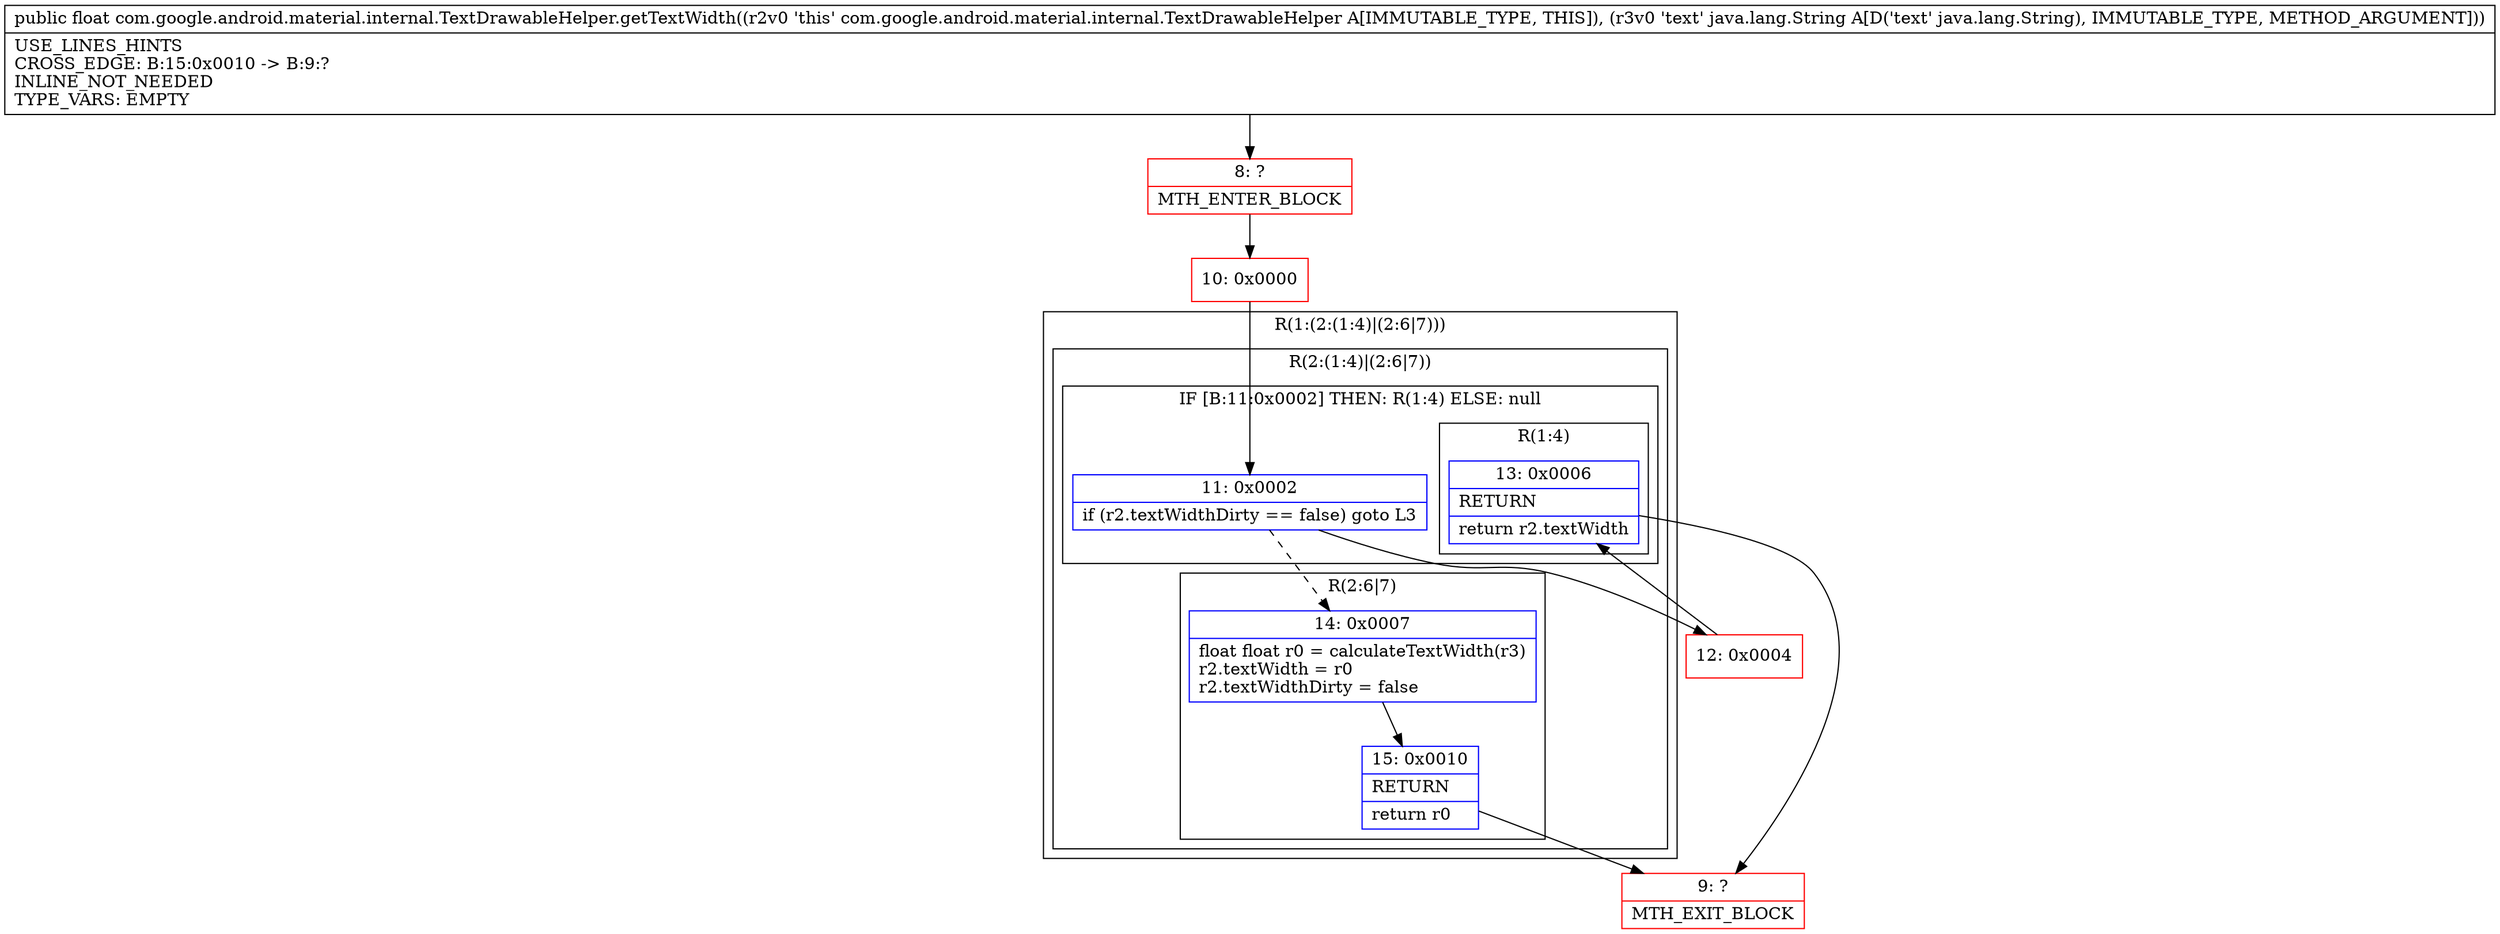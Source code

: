digraph "CFG forcom.google.android.material.internal.TextDrawableHelper.getTextWidth(Ljava\/lang\/String;)F" {
subgraph cluster_Region_405483737 {
label = "R(1:(2:(1:4)|(2:6|7)))";
node [shape=record,color=blue];
subgraph cluster_Region_1436019957 {
label = "R(2:(1:4)|(2:6|7))";
node [shape=record,color=blue];
subgraph cluster_IfRegion_1309753461 {
label = "IF [B:11:0x0002] THEN: R(1:4) ELSE: null";
node [shape=record,color=blue];
Node_11 [shape=record,label="{11\:\ 0x0002|if (r2.textWidthDirty == false) goto L3\l}"];
subgraph cluster_Region_1170289187 {
label = "R(1:4)";
node [shape=record,color=blue];
Node_13 [shape=record,label="{13\:\ 0x0006|RETURN\l|return r2.textWidth\l}"];
}
}
subgraph cluster_Region_2038720887 {
label = "R(2:6|7)";
node [shape=record,color=blue];
Node_14 [shape=record,label="{14\:\ 0x0007|float float r0 = calculateTextWidth(r3)\lr2.textWidth = r0\lr2.textWidthDirty = false\l}"];
Node_15 [shape=record,label="{15\:\ 0x0010|RETURN\l|return r0\l}"];
}
}
}
Node_8 [shape=record,color=red,label="{8\:\ ?|MTH_ENTER_BLOCK\l}"];
Node_10 [shape=record,color=red,label="{10\:\ 0x0000}"];
Node_12 [shape=record,color=red,label="{12\:\ 0x0004}"];
Node_9 [shape=record,color=red,label="{9\:\ ?|MTH_EXIT_BLOCK\l}"];
MethodNode[shape=record,label="{public float com.google.android.material.internal.TextDrawableHelper.getTextWidth((r2v0 'this' com.google.android.material.internal.TextDrawableHelper A[IMMUTABLE_TYPE, THIS]), (r3v0 'text' java.lang.String A[D('text' java.lang.String), IMMUTABLE_TYPE, METHOD_ARGUMENT]))  | USE_LINES_HINTS\lCROSS_EDGE: B:15:0x0010 \-\> B:9:?\lINLINE_NOT_NEEDED\lTYPE_VARS: EMPTY\l}"];
MethodNode -> Node_8;Node_11 -> Node_12;
Node_11 -> Node_14[style=dashed];
Node_13 -> Node_9;
Node_14 -> Node_15;
Node_15 -> Node_9;
Node_8 -> Node_10;
Node_10 -> Node_11;
Node_12 -> Node_13;
}

